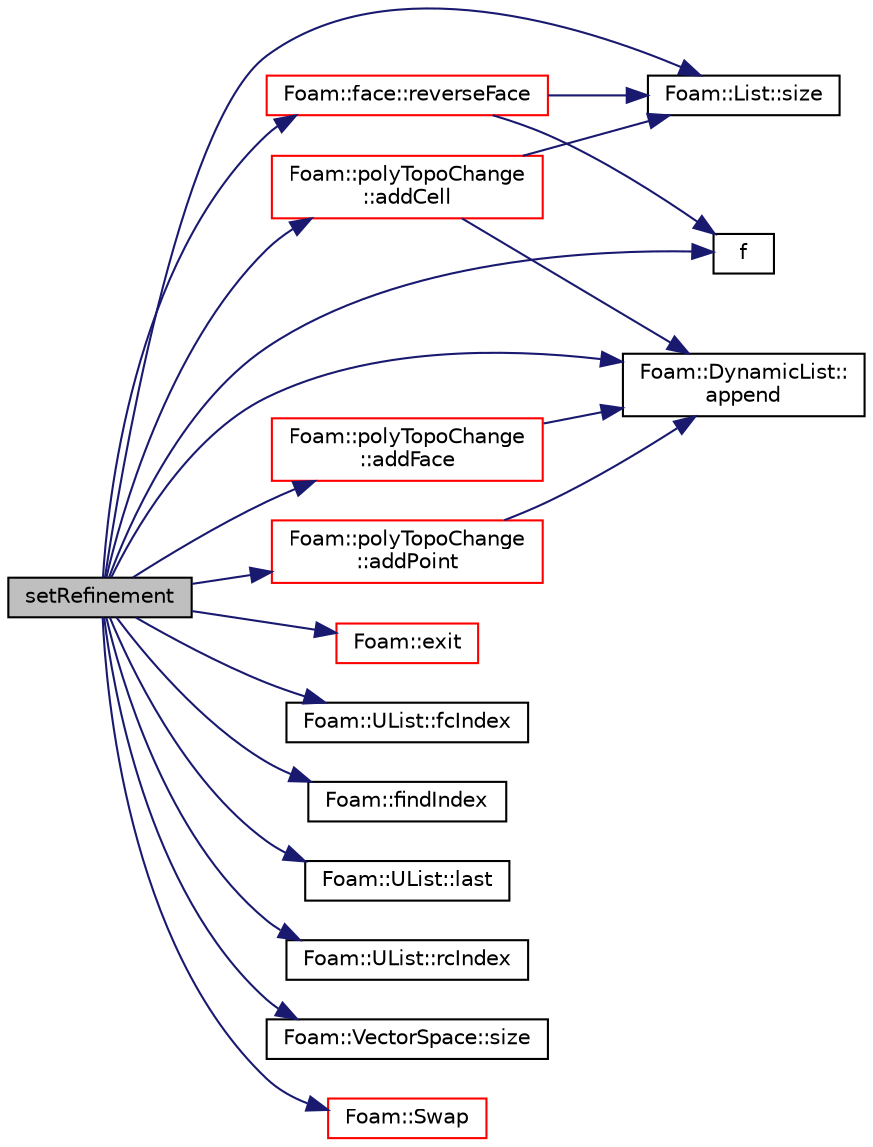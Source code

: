 digraph "setRefinement"
{
  bgcolor="transparent";
  edge [fontname="Helvetica",fontsize="10",labelfontname="Helvetica",labelfontsize="10"];
  node [fontname="Helvetica",fontsize="10",shape=record];
  rankdir="LR";
  Node318 [label="setRefinement",height=0.2,width=0.4,color="black", fillcolor="grey75", style="filled", fontcolor="black"];
  Node318 -> Node319 [color="midnightblue",fontsize="10",style="solid",fontname="Helvetica"];
  Node319 [label="Foam::polyTopoChange\l::addCell",height=0.2,width=0.4,color="red",URL="$a22449.html#a64863b3faff2ec96128c3ad3b1bbe08e",tooltip="Add cell. Return new cell label. "];
  Node319 -> Node320 [color="midnightblue",fontsize="10",style="solid",fontname="Helvetica"];
  Node320 [label="Foam::List::size",height=0.2,width=0.4,color="black",URL="$a26833.html#a8a5f6fa29bd4b500caf186f60245b384",tooltip="Override size to be inconsistent with allocated storage. "];
  Node319 -> Node321 [color="midnightblue",fontsize="10",style="solid",fontname="Helvetica"];
  Node321 [label="Foam::DynamicList::\lappend",height=0.2,width=0.4,color="black",URL="$a27005.html#a7b67b42af715604376ad63a681dee6d8",tooltip="Append an element at the end of the list. "];
  Node318 -> Node324 [color="midnightblue",fontsize="10",style="solid",fontname="Helvetica"];
  Node324 [label="Foam::polyTopoChange\l::addFace",height=0.2,width=0.4,color="red",URL="$a22449.html#aa4403c8bc86c5f108a55465c5f62d90c",tooltip="Add face to cells. Return new face label. "];
  Node324 -> Node321 [color="midnightblue",fontsize="10",style="solid",fontname="Helvetica"];
  Node318 -> Node337 [color="midnightblue",fontsize="10",style="solid",fontname="Helvetica"];
  Node337 [label="Foam::polyTopoChange\l::addPoint",height=0.2,width=0.4,color="red",URL="$a22449.html#a8f193762de4dd6a4d0d5c7b6184fcf73",tooltip="Add point. Return new point label. "];
  Node337 -> Node321 [color="midnightblue",fontsize="10",style="solid",fontname="Helvetica"];
  Node318 -> Node321 [color="midnightblue",fontsize="10",style="solid",fontname="Helvetica"];
  Node318 -> Node384 [color="midnightblue",fontsize="10",style="solid",fontname="Helvetica"];
  Node384 [label="Foam::exit",height=0.2,width=0.4,color="red",URL="$a21851.html#a06ca7250d8e89caf05243ec094843642"];
  Node318 -> Node326 [color="midnightblue",fontsize="10",style="solid",fontname="Helvetica"];
  Node326 [label="f",height=0.2,width=0.4,color="black",URL="$a18335.html#a888be93833ac7a23170555c69c690288"];
  Node318 -> Node388 [color="midnightblue",fontsize="10",style="solid",fontname="Helvetica"];
  Node388 [label="Foam::UList::fcIndex",height=0.2,width=0.4,color="black",URL="$a26837.html#a512534dbc231b74b95ff84902c1b2087",tooltip="Return the forward circular index, i.e. the next index. "];
  Node318 -> Node389 [color="midnightblue",fontsize="10",style="solid",fontname="Helvetica"];
  Node389 [label="Foam::findIndex",height=0.2,width=0.4,color="black",URL="$a21851.html#ac16695f83f370df159eed19f92d095fb",tooltip="Find first occurence of given element and return index,. "];
  Node318 -> Node390 [color="midnightblue",fontsize="10",style="solid",fontname="Helvetica"];
  Node390 [label="Foam::UList::last",height=0.2,width=0.4,color="black",URL="$a26837.html#aef07c02ea1c27bdb5906043b399e0ff0",tooltip="Return the last element of the list. "];
  Node318 -> Node391 [color="midnightblue",fontsize="10",style="solid",fontname="Helvetica"];
  Node391 [label="Foam::UList::rcIndex",height=0.2,width=0.4,color="black",URL="$a26837.html#a286b66c68007df4532de24354ec487cb",tooltip="Return the reverse circular index, i.e. the previous index. "];
  Node318 -> Node392 [color="midnightblue",fontsize="10",style="solid",fontname="Helvetica"];
  Node392 [label="Foam::face::reverseFace",height=0.2,width=0.4,color="red",URL="$a28369.html#ab5c32a8cb05d22c7e1e6f104362cbdc2",tooltip="Return face with reverse direction. "];
  Node392 -> Node326 [color="midnightblue",fontsize="10",style="solid",fontname="Helvetica"];
  Node392 -> Node320 [color="midnightblue",fontsize="10",style="solid",fontname="Helvetica"];
  Node318 -> Node320 [color="midnightblue",fontsize="10",style="solid",fontname="Helvetica"];
  Node318 -> Node396 [color="midnightblue",fontsize="10",style="solid",fontname="Helvetica"];
  Node396 [label="Foam::VectorSpace::size",height=0.2,width=0.4,color="black",URL="$a29813.html#aec25ea9ccdedfb8fe9391433cde4f986",tooltip="Return the number of elements in the VectorSpace = Ncmpts. "];
  Node318 -> Node397 [color="midnightblue",fontsize="10",style="solid",fontname="Helvetica"];
  Node397 [label="Foam::Swap",height=0.2,width=0.4,color="red",URL="$a21851.html#ac6e6a40a7bda559df02d5ab6cc6f7e00"];
}
